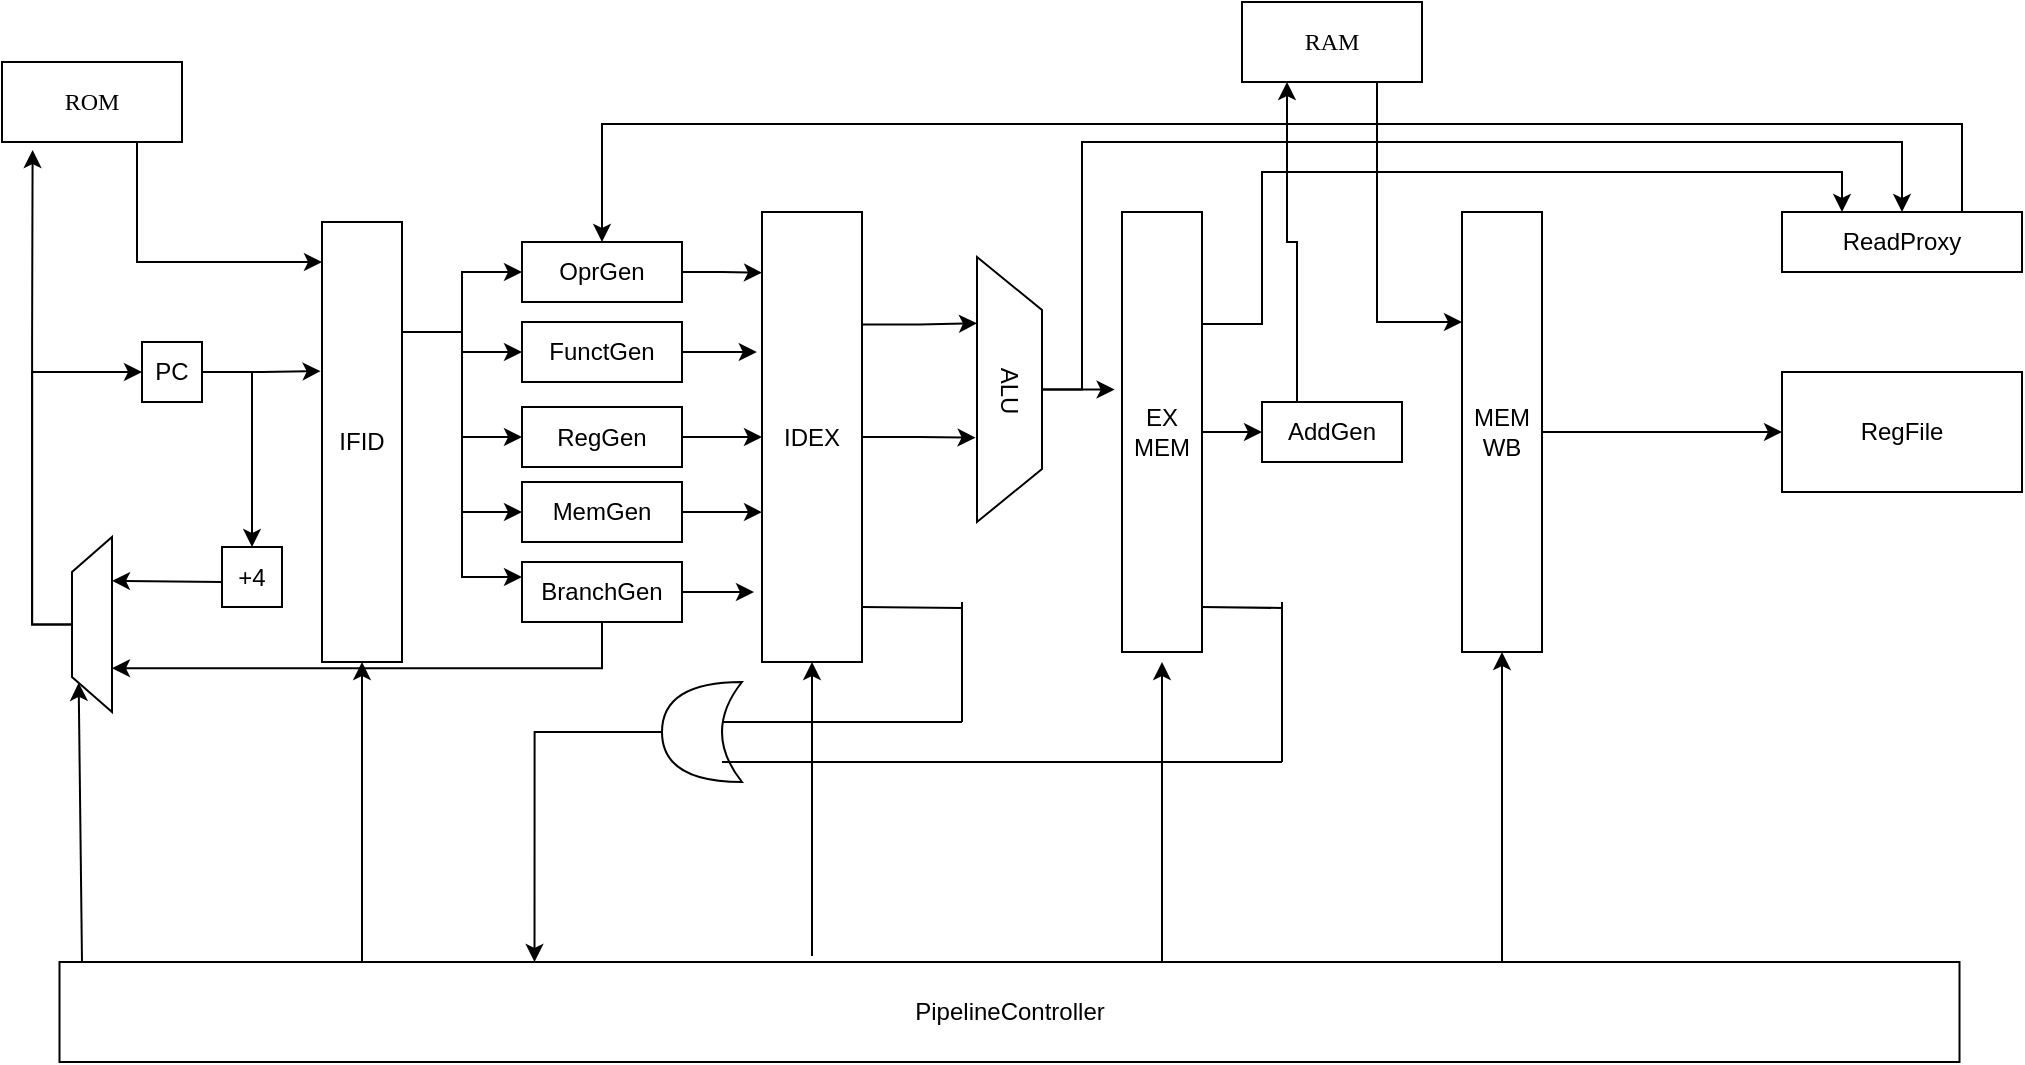 <mxfile version="12.4.2" type="github" pages="1">
  <diagram id="J0S1saltvpy3Ehm_OOfY" name="Page-1">
    <mxGraphModel dx="1117" dy="2208" grid="1" gridSize="10" guides="1" tooltips="1" connect="1" arrows="1" fold="1" page="1" pageScale="1" pageWidth="1169" pageHeight="1654" math="0" shadow="0">
      <root>
        <mxCell id="0"/>
        <mxCell id="1" parent="0"/>
        <mxCell id="FrjaeNuZRPIRpdWYAqq8-6" style="edgeStyle=orthogonalEdgeStyle;rounded=0;orthogonalLoop=1;jettySize=auto;html=1;exitX=0.75;exitY=1;exitDx=0;exitDy=0;entryX=0;entryY=0.091;entryDx=0;entryDy=0;entryPerimeter=0;" parent="1" source="FrjaeNuZRPIRpdWYAqq8-1" target="FrjaeNuZRPIRpdWYAqq8-3" edge="1">
          <mxGeometry relative="1" as="geometry"/>
        </mxCell>
        <mxCell id="FrjaeNuZRPIRpdWYAqq8-1" value="&lt;font style=&quot;vertical-align: inherit&quot;&gt;&lt;font style=&quot;vertical-align: inherit&quot;&gt;&lt;font style=&quot;vertical-align: inherit&quot;&gt;&lt;font style=&quot;vertical-align: inherit&quot; face=&quot;Verdana&quot;&gt;&lt;font style=&quot;vertical-align: inherit&quot;&gt;&lt;font style=&quot;vertical-align: inherit&quot;&gt;ROM&lt;/font&gt;&lt;/font&gt;&lt;/font&gt;&lt;/font&gt;&lt;/font&gt;&lt;/font&gt;" style="rounded=0;whiteSpace=wrap;html=1;" parent="1" vertex="1">
          <mxGeometry x="20" y="20" width="90" height="40" as="geometry"/>
        </mxCell>
        <mxCell id="FrjaeNuZRPIRpdWYAqq8-8" style="edgeStyle=orthogonalEdgeStyle;rounded=0;orthogonalLoop=1;jettySize=auto;html=1;exitX=1;exitY=0.5;exitDx=0;exitDy=0;entryX=-0.017;entryY=0.339;entryDx=0;entryDy=0;entryPerimeter=0;" parent="1" source="FrjaeNuZRPIRpdWYAqq8-2" target="FrjaeNuZRPIRpdWYAqq8-3" edge="1">
          <mxGeometry relative="1" as="geometry"/>
        </mxCell>
        <mxCell id="FrjaeNuZRPIRpdWYAqq8-10" style="edgeStyle=orthogonalEdgeStyle;rounded=0;orthogonalLoop=1;jettySize=auto;html=1;exitX=1;exitY=0.5;exitDx=0;exitDy=0;entryX=0.5;entryY=0;entryDx=0;entryDy=0;" parent="1" source="FrjaeNuZRPIRpdWYAqq8-2" target="FrjaeNuZRPIRpdWYAqq8-9" edge="1">
          <mxGeometry relative="1" as="geometry"/>
        </mxCell>
        <mxCell id="FrjaeNuZRPIRpdWYAqq8-2" value="PC" style="whiteSpace=wrap;html=1;aspect=fixed;" parent="1" vertex="1">
          <mxGeometry x="90" y="160" width="30" height="30" as="geometry"/>
        </mxCell>
        <mxCell id="bbsbrAJn6nbGuu4Z0uta-1" style="edgeStyle=orthogonalEdgeStyle;rounded=0;orthogonalLoop=1;jettySize=auto;html=1;exitX=1;exitY=0.25;exitDx=0;exitDy=0;entryX=0;entryY=0.5;entryDx=0;entryDy=0;" edge="1" parent="1" source="FrjaeNuZRPIRpdWYAqq8-3" target="FrjaeNuZRPIRpdWYAqq8-14">
          <mxGeometry relative="1" as="geometry"/>
        </mxCell>
        <mxCell id="bbsbrAJn6nbGuu4Z0uta-2" style="edgeStyle=orthogonalEdgeStyle;rounded=0;orthogonalLoop=1;jettySize=auto;html=1;exitX=1;exitY=0.25;exitDx=0;exitDy=0;entryX=0;entryY=0.5;entryDx=0;entryDy=0;" edge="1" parent="1" source="FrjaeNuZRPIRpdWYAqq8-3" target="FrjaeNuZRPIRpdWYAqq8-15">
          <mxGeometry relative="1" as="geometry"/>
        </mxCell>
        <mxCell id="bbsbrAJn6nbGuu4Z0uta-3" style="edgeStyle=orthogonalEdgeStyle;rounded=0;orthogonalLoop=1;jettySize=auto;html=1;exitX=1;exitY=0.25;exitDx=0;exitDy=0;entryX=0;entryY=0.5;entryDx=0;entryDy=0;" edge="1" parent="1" source="FrjaeNuZRPIRpdWYAqq8-3" target="FrjaeNuZRPIRpdWYAqq8-16">
          <mxGeometry relative="1" as="geometry"/>
        </mxCell>
        <mxCell id="bbsbrAJn6nbGuu4Z0uta-4" style="edgeStyle=orthogonalEdgeStyle;rounded=0;orthogonalLoop=1;jettySize=auto;html=1;exitX=1;exitY=0.25;exitDx=0;exitDy=0;entryX=0;entryY=0.5;entryDx=0;entryDy=0;" edge="1" parent="1" source="FrjaeNuZRPIRpdWYAqq8-3" target="FrjaeNuZRPIRpdWYAqq8-17">
          <mxGeometry relative="1" as="geometry"/>
        </mxCell>
        <mxCell id="bbsbrAJn6nbGuu4Z0uta-5" style="edgeStyle=orthogonalEdgeStyle;rounded=0;orthogonalLoop=1;jettySize=auto;html=1;exitX=1;exitY=0.25;exitDx=0;exitDy=0;entryX=0;entryY=0.25;entryDx=0;entryDy=0;" edge="1" parent="1" source="FrjaeNuZRPIRpdWYAqq8-3" target="FrjaeNuZRPIRpdWYAqq8-18">
          <mxGeometry relative="1" as="geometry"/>
        </mxCell>
        <mxCell id="FrjaeNuZRPIRpdWYAqq8-3" value="IFID" style="rounded=0;whiteSpace=wrap;html=1;" parent="1" vertex="1">
          <mxGeometry x="180" y="100" width="40" height="220" as="geometry"/>
        </mxCell>
        <mxCell id="FrjaeNuZRPIRpdWYAqq8-12" style="edgeStyle=orthogonalEdgeStyle;rounded=0;orthogonalLoop=1;jettySize=auto;html=1;exitX=0.5;exitY=0;exitDx=0;exitDy=0;entryX=0.17;entryY=1.1;entryDx=0;entryDy=0;entryPerimeter=0;" parent="1" source="FrjaeNuZRPIRpdWYAqq8-7" target="FrjaeNuZRPIRpdWYAqq8-1" edge="1">
          <mxGeometry relative="1" as="geometry"/>
        </mxCell>
        <mxCell id="FrjaeNuZRPIRpdWYAqq8-13" style="edgeStyle=orthogonalEdgeStyle;rounded=0;orthogonalLoop=1;jettySize=auto;html=1;exitX=0.5;exitY=0;exitDx=0;exitDy=0;entryX=0;entryY=0.5;entryDx=0;entryDy=0;" parent="1" source="FrjaeNuZRPIRpdWYAqq8-7" target="FrjaeNuZRPIRpdWYAqq8-2" edge="1">
          <mxGeometry relative="1" as="geometry"/>
        </mxCell>
        <mxCell id="FrjaeNuZRPIRpdWYAqq8-7" value="" style="shape=trapezoid;perimeter=trapezoidPerimeter;whiteSpace=wrap;html=1;rotation=-90;" parent="1" vertex="1">
          <mxGeometry x="21.25" y="291.25" width="87.5" height="20" as="geometry"/>
        </mxCell>
        <mxCell id="FrjaeNuZRPIRpdWYAqq8-9" value="+4" style="whiteSpace=wrap;html=1;aspect=fixed;" parent="1" vertex="1">
          <mxGeometry x="130" y="262.5" width="30" height="30" as="geometry"/>
        </mxCell>
        <mxCell id="bbsbrAJn6nbGuu4Z0uta-12" style="edgeStyle=orthogonalEdgeStyle;rounded=0;orthogonalLoop=1;jettySize=auto;html=1;exitX=1;exitY=0.5;exitDx=0;exitDy=0;entryX=0;entryY=0.135;entryDx=0;entryDy=0;entryPerimeter=0;" edge="1" parent="1" source="FrjaeNuZRPIRpdWYAqq8-14" target="bbsbrAJn6nbGuu4Z0uta-7">
          <mxGeometry relative="1" as="geometry"/>
        </mxCell>
        <mxCell id="FrjaeNuZRPIRpdWYAqq8-14" value="OprGen" style="rounded=0;whiteSpace=wrap;html=1;" parent="1" vertex="1">
          <mxGeometry x="280" y="110" width="80" height="30" as="geometry"/>
        </mxCell>
        <mxCell id="bbsbrAJn6nbGuu4Z0uta-9" style="edgeStyle=orthogonalEdgeStyle;rounded=0;orthogonalLoop=1;jettySize=auto;html=1;exitX=1;exitY=0.5;exitDx=0;exitDy=0;entryX=-0.053;entryY=0.313;entryDx=0;entryDy=0;entryPerimeter=0;" edge="1" parent="1" source="FrjaeNuZRPIRpdWYAqq8-15" target="bbsbrAJn6nbGuu4Z0uta-7">
          <mxGeometry relative="1" as="geometry"/>
        </mxCell>
        <mxCell id="FrjaeNuZRPIRpdWYAqq8-15" value="FunctGen" style="rounded=0;whiteSpace=wrap;html=1;" parent="1" vertex="1">
          <mxGeometry x="280" y="150" width="80" height="30" as="geometry"/>
        </mxCell>
        <mxCell id="bbsbrAJn6nbGuu4Z0uta-13" style="edgeStyle=orthogonalEdgeStyle;rounded=0;orthogonalLoop=1;jettySize=auto;html=1;exitX=1;exitY=0.5;exitDx=0;exitDy=0;entryX=0;entryY=0.5;entryDx=0;entryDy=0;" edge="1" parent="1" source="FrjaeNuZRPIRpdWYAqq8-16" target="bbsbrAJn6nbGuu4Z0uta-7">
          <mxGeometry relative="1" as="geometry"/>
        </mxCell>
        <mxCell id="FrjaeNuZRPIRpdWYAqq8-16" value="RegGen" style="rounded=0;whiteSpace=wrap;html=1;" parent="1" vertex="1">
          <mxGeometry x="280" y="192.5" width="80" height="30" as="geometry"/>
        </mxCell>
        <mxCell id="bbsbrAJn6nbGuu4Z0uta-14" style="edgeStyle=orthogonalEdgeStyle;rounded=0;orthogonalLoop=1;jettySize=auto;html=1;exitX=1;exitY=0.5;exitDx=0;exitDy=0;entryX=0;entryY=0.667;entryDx=0;entryDy=0;entryPerimeter=0;" edge="1" parent="1" source="FrjaeNuZRPIRpdWYAqq8-17" target="bbsbrAJn6nbGuu4Z0uta-7">
          <mxGeometry relative="1" as="geometry"/>
        </mxCell>
        <mxCell id="FrjaeNuZRPIRpdWYAqq8-17" value="MemGen" style="rounded=0;whiteSpace=wrap;html=1;" parent="1" vertex="1">
          <mxGeometry x="280" y="230" width="80" height="30" as="geometry"/>
        </mxCell>
        <mxCell id="bbsbrAJn6nbGuu4Z0uta-15" style="edgeStyle=orthogonalEdgeStyle;rounded=0;orthogonalLoop=1;jettySize=auto;html=1;exitX=1;exitY=0.5;exitDx=0;exitDy=0;entryX=-0.08;entryY=0.843;entryDx=0;entryDy=0;entryPerimeter=0;" edge="1" parent="1" source="FrjaeNuZRPIRpdWYAqq8-18" target="bbsbrAJn6nbGuu4Z0uta-7">
          <mxGeometry relative="1" as="geometry"/>
        </mxCell>
        <mxCell id="bbsbrAJn6nbGuu4Z0uta-43" style="edgeStyle=orthogonalEdgeStyle;rounded=0;orthogonalLoop=1;jettySize=auto;html=1;exitX=0.25;exitY=1;exitDx=0;exitDy=0;" edge="1" parent="1" source="FrjaeNuZRPIRpdWYAqq8-18">
          <mxGeometry relative="1" as="geometry">
            <mxPoint x="300.143" y="300.571" as="targetPoint"/>
          </mxGeometry>
        </mxCell>
        <mxCell id="bbsbrAJn6nbGuu4Z0uta-47" style="edgeStyle=orthogonalEdgeStyle;rounded=0;orthogonalLoop=1;jettySize=auto;html=1;exitX=0.5;exitY=1;exitDx=0;exitDy=0;entryX=0.25;entryY=1;entryDx=0;entryDy=0;" edge="1" parent="1" source="FrjaeNuZRPIRpdWYAqq8-18" target="FrjaeNuZRPIRpdWYAqq8-7">
          <mxGeometry relative="1" as="geometry"/>
        </mxCell>
        <mxCell id="FrjaeNuZRPIRpdWYAqq8-18" value="BranchGen" style="rounded=0;whiteSpace=wrap;html=1;" parent="1" vertex="1">
          <mxGeometry x="280" y="270" width="80" height="30" as="geometry"/>
        </mxCell>
        <mxCell id="bbsbrAJn6nbGuu4Z0uta-27" style="edgeStyle=orthogonalEdgeStyle;rounded=0;orthogonalLoop=1;jettySize=auto;html=1;exitX=1;exitY=0.25;exitDx=0;exitDy=0;entryX=0.25;entryY=1;entryDx=0;entryDy=0;" edge="1" parent="1" source="bbsbrAJn6nbGuu4Z0uta-7" target="bbsbrAJn6nbGuu4Z0uta-16">
          <mxGeometry relative="1" as="geometry"/>
        </mxCell>
        <mxCell id="bbsbrAJn6nbGuu4Z0uta-28" style="edgeStyle=orthogonalEdgeStyle;rounded=0;orthogonalLoop=1;jettySize=auto;html=1;exitX=1;exitY=0.5;exitDx=0;exitDy=0;entryX=0.682;entryY=1.021;entryDx=0;entryDy=0;entryPerimeter=0;" edge="1" parent="1" source="bbsbrAJn6nbGuu4Z0uta-7" target="bbsbrAJn6nbGuu4Z0uta-16">
          <mxGeometry relative="1" as="geometry"/>
        </mxCell>
        <mxCell id="bbsbrAJn6nbGuu4Z0uta-7" value="IDEX" style="rounded=0;whiteSpace=wrap;html=1;" vertex="1" parent="1">
          <mxGeometry x="400" y="95" width="50" height="225" as="geometry"/>
        </mxCell>
        <mxCell id="bbsbrAJn6nbGuu4Z0uta-29" style="edgeStyle=orthogonalEdgeStyle;rounded=0;orthogonalLoop=1;jettySize=auto;html=1;exitX=0.5;exitY=0;exitDx=0;exitDy=0;entryX=-0.092;entryY=0.401;entryDx=0;entryDy=0;entryPerimeter=0;" edge="1" parent="1" source="bbsbrAJn6nbGuu4Z0uta-16" target="bbsbrAJn6nbGuu4Z0uta-17">
          <mxGeometry relative="1" as="geometry"/>
        </mxCell>
        <mxCell id="bbsbrAJn6nbGuu4Z0uta-35" style="edgeStyle=orthogonalEdgeStyle;rounded=0;orthogonalLoop=1;jettySize=auto;html=1;exitX=0.5;exitY=0;exitDx=0;exitDy=0;entryX=0.5;entryY=0;entryDx=0;entryDy=0;" edge="1" parent="1" source="bbsbrAJn6nbGuu4Z0uta-16" target="bbsbrAJn6nbGuu4Z0uta-22">
          <mxGeometry relative="1" as="geometry">
            <Array as="points">
              <mxPoint x="560" y="183"/>
              <mxPoint x="560" y="60"/>
              <mxPoint x="970" y="60"/>
            </Array>
          </mxGeometry>
        </mxCell>
        <mxCell id="bbsbrAJn6nbGuu4Z0uta-16" value="ALU" style="shape=trapezoid;perimeter=trapezoidPerimeter;whiteSpace=wrap;html=1;rotation=90;" vertex="1" parent="1">
          <mxGeometry x="457.5" y="167.5" width="132.5" height="32.5" as="geometry"/>
        </mxCell>
        <mxCell id="bbsbrAJn6nbGuu4Z0uta-30" style="edgeStyle=orthogonalEdgeStyle;rounded=0;orthogonalLoop=1;jettySize=auto;html=1;exitX=1;exitY=0.25;exitDx=0;exitDy=0;entryX=0.25;entryY=0;entryDx=0;entryDy=0;" edge="1" parent="1" source="bbsbrAJn6nbGuu4Z0uta-17" target="bbsbrAJn6nbGuu4Z0uta-22">
          <mxGeometry relative="1" as="geometry">
            <Array as="points">
              <mxPoint x="650" y="151"/>
              <mxPoint x="650" y="75"/>
              <mxPoint x="940" y="75"/>
            </Array>
          </mxGeometry>
        </mxCell>
        <mxCell id="bbsbrAJn6nbGuu4Z0uta-31" style="edgeStyle=orthogonalEdgeStyle;rounded=0;orthogonalLoop=1;jettySize=auto;html=1;exitX=1;exitY=0.5;exitDx=0;exitDy=0;entryX=0;entryY=0.5;entryDx=0;entryDy=0;" edge="1" parent="1" source="bbsbrAJn6nbGuu4Z0uta-17" target="bbsbrAJn6nbGuu4Z0uta-20">
          <mxGeometry relative="1" as="geometry"/>
        </mxCell>
        <mxCell id="bbsbrAJn6nbGuu4Z0uta-17" value="EX&lt;br&gt;MEM" style="rounded=0;whiteSpace=wrap;html=1;" vertex="1" parent="1">
          <mxGeometry x="580" y="95" width="40" height="220" as="geometry"/>
        </mxCell>
        <mxCell id="bbsbrAJn6nbGuu4Z0uta-38" style="edgeStyle=orthogonalEdgeStyle;rounded=0;orthogonalLoop=1;jettySize=auto;html=1;exitX=1;exitY=0.5;exitDx=0;exitDy=0;entryX=0;entryY=0.5;entryDx=0;entryDy=0;" edge="1" parent="1" source="bbsbrAJn6nbGuu4Z0uta-18" target="bbsbrAJn6nbGuu4Z0uta-23">
          <mxGeometry relative="1" as="geometry"/>
        </mxCell>
        <mxCell id="bbsbrAJn6nbGuu4Z0uta-18" value="MEM&lt;br&gt;WB" style="rounded=0;whiteSpace=wrap;html=1;" vertex="1" parent="1">
          <mxGeometry x="750" y="95" width="40" height="220" as="geometry"/>
        </mxCell>
        <mxCell id="bbsbrAJn6nbGuu4Z0uta-32" style="edgeStyle=orthogonalEdgeStyle;rounded=0;orthogonalLoop=1;jettySize=auto;html=1;exitX=0.25;exitY=0;exitDx=0;exitDy=0;entryX=0.25;entryY=1;entryDx=0;entryDy=0;" edge="1" parent="1" source="bbsbrAJn6nbGuu4Z0uta-20" target="bbsbrAJn6nbGuu4Z0uta-21">
          <mxGeometry relative="1" as="geometry"/>
        </mxCell>
        <mxCell id="bbsbrAJn6nbGuu4Z0uta-20" value="AddGen" style="rounded=0;whiteSpace=wrap;html=1;" vertex="1" parent="1">
          <mxGeometry x="650" y="190" width="70" height="30" as="geometry"/>
        </mxCell>
        <mxCell id="bbsbrAJn6nbGuu4Z0uta-37" style="edgeStyle=orthogonalEdgeStyle;rounded=0;orthogonalLoop=1;jettySize=auto;html=1;exitX=0.75;exitY=1;exitDx=0;exitDy=0;entryX=0;entryY=0.25;entryDx=0;entryDy=0;" edge="1" parent="1" source="bbsbrAJn6nbGuu4Z0uta-21" target="bbsbrAJn6nbGuu4Z0uta-18">
          <mxGeometry relative="1" as="geometry"/>
        </mxCell>
        <mxCell id="bbsbrAJn6nbGuu4Z0uta-21" value="&lt;font style=&quot;vertical-align: inherit&quot;&gt;&lt;font style=&quot;vertical-align: inherit&quot;&gt;&lt;font style=&quot;vertical-align: inherit&quot;&gt;&lt;font style=&quot;vertical-align: inherit&quot; face=&quot;Verdana&quot;&gt;&lt;font style=&quot;vertical-align: inherit&quot;&gt;&lt;font style=&quot;vertical-align: inherit&quot;&gt;RAM&lt;/font&gt;&lt;/font&gt;&lt;/font&gt;&lt;/font&gt;&lt;/font&gt;&lt;/font&gt;" style="rounded=0;whiteSpace=wrap;html=1;" vertex="1" parent="1">
          <mxGeometry x="640" y="-10" width="90" height="40" as="geometry"/>
        </mxCell>
        <mxCell id="bbsbrAJn6nbGuu4Z0uta-36" style="edgeStyle=orthogonalEdgeStyle;rounded=0;orthogonalLoop=1;jettySize=auto;html=1;exitX=0.75;exitY=0;exitDx=0;exitDy=0;entryX=0.5;entryY=0;entryDx=0;entryDy=0;" edge="1" parent="1" source="bbsbrAJn6nbGuu4Z0uta-22" target="FrjaeNuZRPIRpdWYAqq8-14">
          <mxGeometry relative="1" as="geometry">
            <Array as="points">
              <mxPoint x="1000" y="51"/>
              <mxPoint x="320" y="51"/>
            </Array>
          </mxGeometry>
        </mxCell>
        <mxCell id="bbsbrAJn6nbGuu4Z0uta-22" value="ReadProxy" style="rounded=0;whiteSpace=wrap;html=1;" vertex="1" parent="1">
          <mxGeometry x="910" y="95" width="120" height="30" as="geometry"/>
        </mxCell>
        <mxCell id="bbsbrAJn6nbGuu4Z0uta-23" value="RegFile" style="rounded=0;whiteSpace=wrap;html=1;" vertex="1" parent="1">
          <mxGeometry x="910" y="175" width="120" height="60" as="geometry"/>
        </mxCell>
        <mxCell id="bbsbrAJn6nbGuu4Z0uta-53" style="edgeStyle=orthogonalEdgeStyle;rounded=0;orthogonalLoop=1;jettySize=auto;html=1;exitX=1;exitY=0.5;exitDx=0;exitDy=0;exitPerimeter=0;entryX=0.25;entryY=0;entryDx=0;entryDy=0;" edge="1" parent="1" source="bbsbrAJn6nbGuu4Z0uta-24" target="bbsbrAJn6nbGuu4Z0uta-25">
          <mxGeometry relative="1" as="geometry">
            <Array as="points">
              <mxPoint x="286" y="355"/>
            </Array>
          </mxGeometry>
        </mxCell>
        <mxCell id="bbsbrAJn6nbGuu4Z0uta-24" value="" style="shape=xor;whiteSpace=wrap;html=1;rotation=-180;" vertex="1" parent="1">
          <mxGeometry x="350" y="330" width="40" height="50" as="geometry"/>
        </mxCell>
        <mxCell id="bbsbrAJn6nbGuu4Z0uta-25" value="PipelineController" style="rounded=0;whiteSpace=wrap;html=1;" vertex="1" parent="1">
          <mxGeometry x="48.75" y="470" width="950" height="50" as="geometry"/>
        </mxCell>
        <mxCell id="bbsbrAJn6nbGuu4Z0uta-40" value="" style="endArrow=classic;html=1;" edge="1" parent="1">
          <mxGeometry width="50" height="50" relative="1" as="geometry">
            <mxPoint x="600" y="470" as="sourcePoint"/>
            <mxPoint x="600" y="320" as="targetPoint"/>
          </mxGeometry>
        </mxCell>
        <mxCell id="bbsbrAJn6nbGuu4Z0uta-41" value="" style="endArrow=classic;html=1;entryX=0.5;entryY=1;entryDx=0;entryDy=0;" edge="1" parent="1" target="bbsbrAJn6nbGuu4Z0uta-18">
          <mxGeometry width="50" height="50" relative="1" as="geometry">
            <mxPoint x="770" y="470" as="sourcePoint"/>
            <mxPoint x="810" y="430" as="targetPoint"/>
          </mxGeometry>
        </mxCell>
        <mxCell id="bbsbrAJn6nbGuu4Z0uta-42" value="" style="endArrow=classic;html=1;entryX=0.5;entryY=1;entryDx=0;entryDy=0;" edge="1" parent="1" target="FrjaeNuZRPIRpdWYAqq8-3">
          <mxGeometry width="50" height="50" relative="1" as="geometry">
            <mxPoint x="200" y="470" as="sourcePoint"/>
            <mxPoint x="250" y="430" as="targetPoint"/>
          </mxGeometry>
        </mxCell>
        <mxCell id="bbsbrAJn6nbGuu4Z0uta-44" value="" style="endArrow=classic;html=1;entryX=0.75;entryY=1;entryDx=0;entryDy=0;" edge="1" parent="1" target="FrjaeNuZRPIRpdWYAqq8-7">
          <mxGeometry width="50" height="50" relative="1" as="geometry">
            <mxPoint x="130" y="280" as="sourcePoint"/>
            <mxPoint x="180" y="230" as="targetPoint"/>
          </mxGeometry>
        </mxCell>
        <mxCell id="bbsbrAJn6nbGuu4Z0uta-48" value="" style="endArrow=classic;html=1;entryX=0.5;entryY=1;entryDx=0;entryDy=0;" edge="1" parent="1" target="bbsbrAJn6nbGuu4Z0uta-7">
          <mxGeometry width="50" height="50" relative="1" as="geometry">
            <mxPoint x="425" y="467" as="sourcePoint"/>
            <mxPoint x="480" y="410" as="targetPoint"/>
          </mxGeometry>
        </mxCell>
        <mxCell id="bbsbrAJn6nbGuu4Z0uta-55" value="" style="endArrow=none;html=1;" edge="1" parent="1">
          <mxGeometry width="50" height="50" relative="1" as="geometry">
            <mxPoint x="450" y="292.5" as="sourcePoint"/>
            <mxPoint x="500" y="293" as="targetPoint"/>
          </mxGeometry>
        </mxCell>
        <mxCell id="bbsbrAJn6nbGuu4Z0uta-56" value="" style="endArrow=none;html=1;" edge="1" parent="1">
          <mxGeometry width="50" height="50" relative="1" as="geometry">
            <mxPoint x="380" y="350" as="sourcePoint"/>
            <mxPoint x="500" y="350" as="targetPoint"/>
          </mxGeometry>
        </mxCell>
        <mxCell id="bbsbrAJn6nbGuu4Z0uta-57" value="" style="endArrow=none;html=1;" edge="1" parent="1">
          <mxGeometry width="50" height="50" relative="1" as="geometry">
            <mxPoint x="500" y="350" as="sourcePoint"/>
            <mxPoint x="500" y="290" as="targetPoint"/>
          </mxGeometry>
        </mxCell>
        <mxCell id="bbsbrAJn6nbGuu4Z0uta-58" value="" style="endArrow=none;html=1;" edge="1" parent="1">
          <mxGeometry width="50" height="50" relative="1" as="geometry">
            <mxPoint x="380" y="370" as="sourcePoint"/>
            <mxPoint x="660" y="370" as="targetPoint"/>
          </mxGeometry>
        </mxCell>
        <mxCell id="bbsbrAJn6nbGuu4Z0uta-59" value="" style="endArrow=none;html=1;" edge="1" parent="1">
          <mxGeometry width="50" height="50" relative="1" as="geometry">
            <mxPoint x="620" y="292.5" as="sourcePoint"/>
            <mxPoint x="660" y="293" as="targetPoint"/>
          </mxGeometry>
        </mxCell>
        <mxCell id="bbsbrAJn6nbGuu4Z0uta-60" value="" style="endArrow=none;html=1;" edge="1" parent="1">
          <mxGeometry width="50" height="50" relative="1" as="geometry">
            <mxPoint x="660" y="370" as="sourcePoint"/>
            <mxPoint x="660" y="290" as="targetPoint"/>
          </mxGeometry>
        </mxCell>
        <mxCell id="bbsbrAJn6nbGuu4Z0uta-61" value="" style="endArrow=classic;html=1;entryX=0;entryY=0;entryDx=0;entryDy=0;" edge="1" parent="1" target="FrjaeNuZRPIRpdWYAqq8-7">
          <mxGeometry width="50" height="50" relative="1" as="geometry">
            <mxPoint x="60" y="470" as="sourcePoint"/>
            <mxPoint x="110" y="420" as="targetPoint"/>
          </mxGeometry>
        </mxCell>
      </root>
    </mxGraphModel>
  </diagram>
</mxfile>
